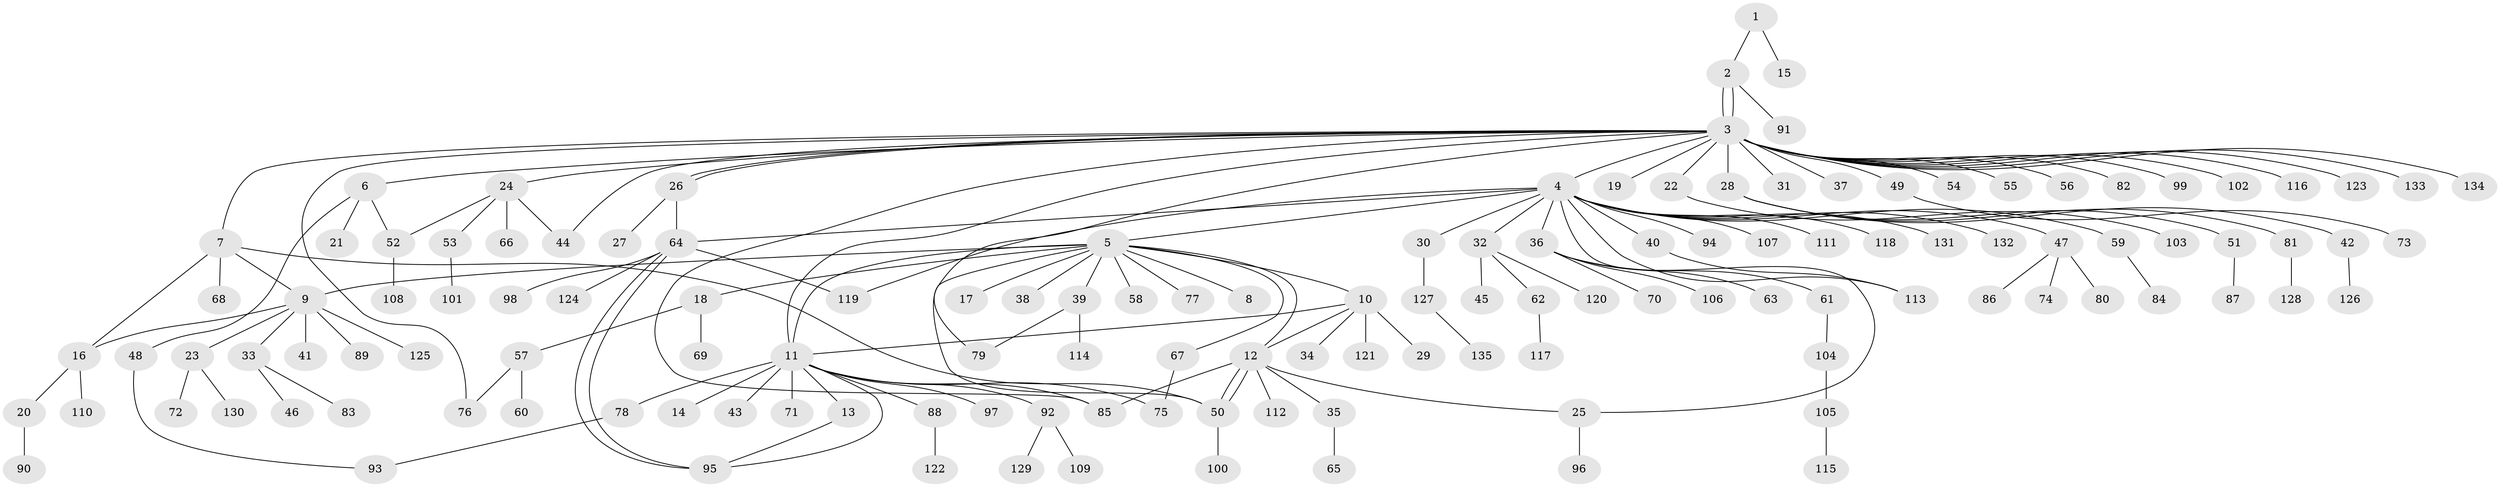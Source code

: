 // Generated by graph-tools (version 1.1) at 2025/26/03/09/25 03:26:00]
// undirected, 135 vertices, 159 edges
graph export_dot {
graph [start="1"]
  node [color=gray90,style=filled];
  1;
  2;
  3;
  4;
  5;
  6;
  7;
  8;
  9;
  10;
  11;
  12;
  13;
  14;
  15;
  16;
  17;
  18;
  19;
  20;
  21;
  22;
  23;
  24;
  25;
  26;
  27;
  28;
  29;
  30;
  31;
  32;
  33;
  34;
  35;
  36;
  37;
  38;
  39;
  40;
  41;
  42;
  43;
  44;
  45;
  46;
  47;
  48;
  49;
  50;
  51;
  52;
  53;
  54;
  55;
  56;
  57;
  58;
  59;
  60;
  61;
  62;
  63;
  64;
  65;
  66;
  67;
  68;
  69;
  70;
  71;
  72;
  73;
  74;
  75;
  76;
  77;
  78;
  79;
  80;
  81;
  82;
  83;
  84;
  85;
  86;
  87;
  88;
  89;
  90;
  91;
  92;
  93;
  94;
  95;
  96;
  97;
  98;
  99;
  100;
  101;
  102;
  103;
  104;
  105;
  106;
  107;
  108;
  109;
  110;
  111;
  112;
  113;
  114;
  115;
  116;
  117;
  118;
  119;
  120;
  121;
  122;
  123;
  124;
  125;
  126;
  127;
  128;
  129;
  130;
  131;
  132;
  133;
  134;
  135;
  1 -- 2;
  1 -- 15;
  2 -- 3;
  2 -- 3;
  2 -- 91;
  3 -- 4;
  3 -- 6;
  3 -- 7;
  3 -- 11;
  3 -- 19;
  3 -- 22;
  3 -- 24;
  3 -- 26;
  3 -- 26;
  3 -- 28;
  3 -- 31;
  3 -- 37;
  3 -- 44;
  3 -- 49;
  3 -- 54;
  3 -- 55;
  3 -- 56;
  3 -- 76;
  3 -- 79;
  3 -- 82;
  3 -- 85;
  3 -- 99;
  3 -- 102;
  3 -- 116;
  3 -- 123;
  3 -- 133;
  3 -- 134;
  4 -- 5;
  4 -- 25;
  4 -- 30;
  4 -- 32;
  4 -- 36;
  4 -- 40;
  4 -- 47;
  4 -- 59;
  4 -- 64;
  4 -- 94;
  4 -- 107;
  4 -- 111;
  4 -- 113;
  4 -- 118;
  4 -- 119;
  4 -- 131;
  4 -- 132;
  5 -- 8;
  5 -- 9;
  5 -- 10;
  5 -- 11;
  5 -- 12;
  5 -- 17;
  5 -- 18;
  5 -- 38;
  5 -- 39;
  5 -- 50;
  5 -- 58;
  5 -- 67;
  5 -- 77;
  6 -- 21;
  6 -- 48;
  6 -- 52;
  7 -- 9;
  7 -- 16;
  7 -- 50;
  7 -- 68;
  9 -- 16;
  9 -- 23;
  9 -- 33;
  9 -- 41;
  9 -- 89;
  9 -- 125;
  10 -- 11;
  10 -- 12;
  10 -- 29;
  10 -- 34;
  10 -- 121;
  11 -- 13;
  11 -- 14;
  11 -- 43;
  11 -- 71;
  11 -- 75;
  11 -- 78;
  11 -- 85;
  11 -- 88;
  11 -- 92;
  11 -- 95;
  11 -- 97;
  12 -- 25;
  12 -- 35;
  12 -- 50;
  12 -- 50;
  12 -- 85;
  12 -- 112;
  13 -- 95;
  16 -- 20;
  16 -- 110;
  18 -- 57;
  18 -- 69;
  20 -- 90;
  22 -- 103;
  23 -- 72;
  23 -- 130;
  24 -- 44;
  24 -- 52;
  24 -- 53;
  24 -- 66;
  25 -- 96;
  26 -- 27;
  26 -- 64;
  28 -- 42;
  28 -- 51;
  28 -- 81;
  30 -- 127;
  32 -- 45;
  32 -- 62;
  32 -- 120;
  33 -- 46;
  33 -- 83;
  35 -- 65;
  36 -- 61;
  36 -- 63;
  36 -- 70;
  36 -- 106;
  39 -- 79;
  39 -- 114;
  40 -- 113;
  42 -- 126;
  47 -- 74;
  47 -- 80;
  47 -- 86;
  48 -- 93;
  49 -- 73;
  50 -- 100;
  51 -- 87;
  52 -- 108;
  53 -- 101;
  57 -- 60;
  57 -- 76;
  59 -- 84;
  61 -- 104;
  62 -- 117;
  64 -- 95;
  64 -- 95;
  64 -- 98;
  64 -- 119;
  64 -- 124;
  67 -- 75;
  78 -- 93;
  81 -- 128;
  88 -- 122;
  92 -- 109;
  92 -- 129;
  104 -- 105;
  105 -- 115;
  127 -- 135;
}
